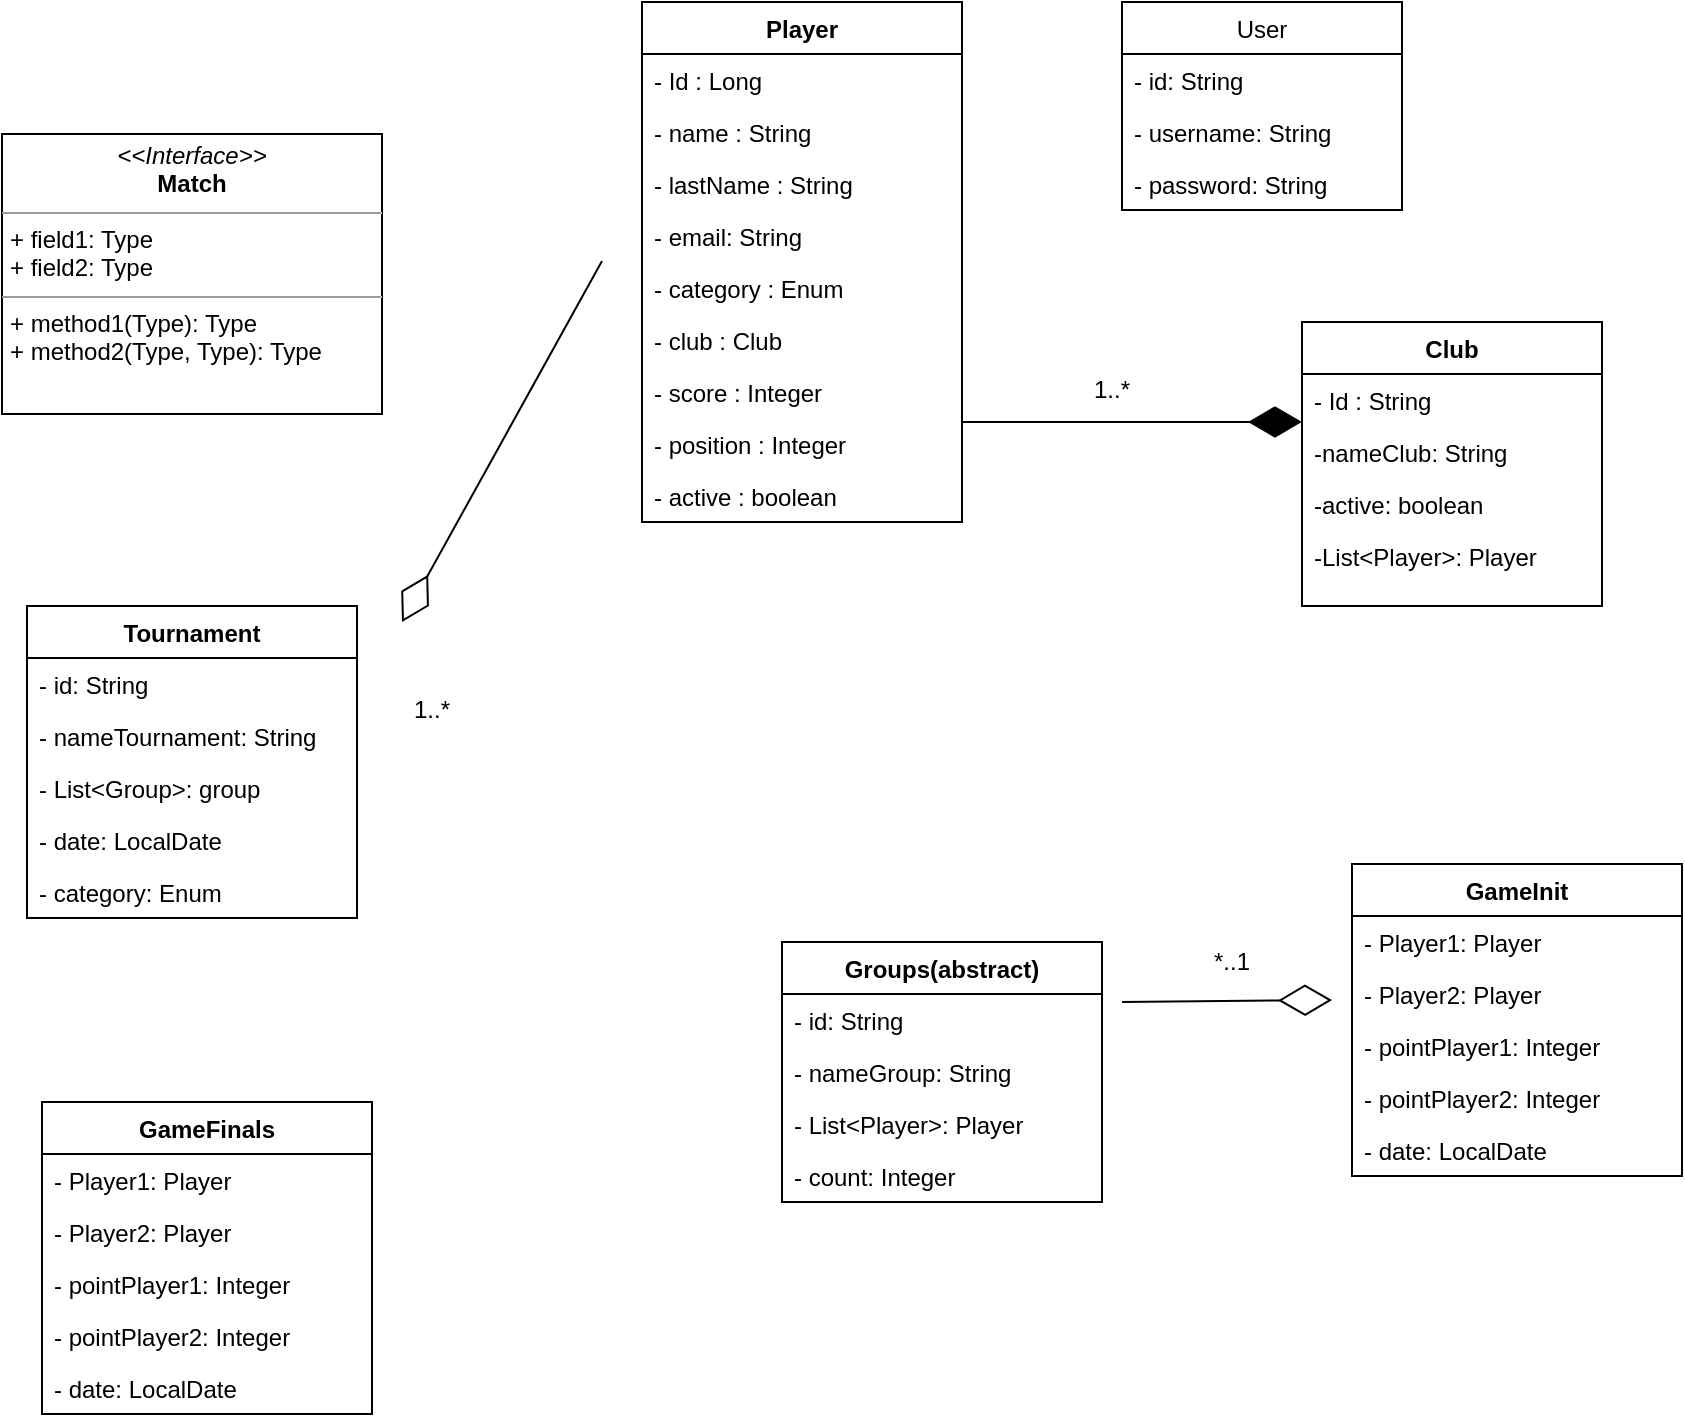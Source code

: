 <mxfile version="20.8.20" type="github">
  <diagram name="Page-1" id="c4acf3e9-155e-7222-9cf6-157b1a14988f">
    <mxGraphModel dx="1120" dy="444" grid="1" gridSize="10" guides="1" tooltips="1" connect="1" arrows="1" fold="1" page="1" pageScale="1" pageWidth="850" pageHeight="1100" background="none" math="0" shadow="0">
      <root>
        <mxCell id="0" />
        <mxCell id="1" parent="0" />
        <mxCell id="aGHP5oKlIyI7vVa59qsw-11" value="Player" style="swimlane;fontStyle=1;align=center;verticalAlign=top;childLayout=stackLayout;horizontal=1;startSize=26;horizontalStack=0;resizeParent=1;resizeParentMax=0;resizeLast=0;collapsible=1;marginBottom=0;" parent="1" vertex="1">
          <mxGeometry x="330" y="50" width="160" height="260" as="geometry" />
        </mxCell>
        <mxCell id="aGHP5oKlIyI7vVa59qsw-22" value="- Id : Long" style="text;strokeColor=none;fillColor=none;align=left;verticalAlign=top;spacingLeft=4;spacingRight=4;overflow=hidden;rotatable=0;points=[[0,0.5],[1,0.5]];portConstraint=eastwest;" parent="aGHP5oKlIyI7vVa59qsw-11" vertex="1">
          <mxGeometry y="26" width="160" height="26" as="geometry" />
        </mxCell>
        <mxCell id="aGHP5oKlIyI7vVa59qsw-67" value="- name : String&#xa;" style="text;strokeColor=none;fillColor=none;align=left;verticalAlign=top;spacingLeft=4;spacingRight=4;overflow=hidden;rotatable=0;points=[[0,0.5],[1,0.5]];portConstraint=eastwest;" parent="aGHP5oKlIyI7vVa59qsw-11" vertex="1">
          <mxGeometry y="52" width="160" height="26" as="geometry" />
        </mxCell>
        <mxCell id="aGHP5oKlIyI7vVa59qsw-77" value="- lastName : String&#xa;" style="text;strokeColor=none;fillColor=none;align=left;verticalAlign=top;spacingLeft=4;spacingRight=4;overflow=hidden;rotatable=0;points=[[0,0.5],[1,0.5]];portConstraint=eastwest;" parent="aGHP5oKlIyI7vVa59qsw-11" vertex="1">
          <mxGeometry y="78" width="160" height="26" as="geometry" />
        </mxCell>
        <mxCell id="aGHP5oKlIyI7vVa59qsw-23" value="- email: String&#xa;" style="text;strokeColor=none;fillColor=none;align=left;verticalAlign=top;spacingLeft=4;spacingRight=4;overflow=hidden;rotatable=0;points=[[0,0.5],[1,0.5]];portConstraint=eastwest;" parent="aGHP5oKlIyI7vVa59qsw-11" vertex="1">
          <mxGeometry y="104" width="160" height="26" as="geometry" />
        </mxCell>
        <mxCell id="aGHP5oKlIyI7vVa59qsw-29" value="- category : Enum&#xa;" style="text;strokeColor=none;fillColor=none;align=left;verticalAlign=top;spacingLeft=4;spacingRight=4;overflow=hidden;rotatable=0;points=[[0,0.5],[1,0.5]];portConstraint=eastwest;" parent="aGHP5oKlIyI7vVa59qsw-11" vertex="1">
          <mxGeometry y="130" width="160" height="26" as="geometry" />
        </mxCell>
        <mxCell id="aGHP5oKlIyI7vVa59qsw-41" value="- club : Club&#xa;" style="text;strokeColor=none;fillColor=none;align=left;verticalAlign=top;spacingLeft=4;spacingRight=4;overflow=hidden;rotatable=0;points=[[0,0.5],[1,0.5]];portConstraint=eastwest;" parent="aGHP5oKlIyI7vVa59qsw-11" vertex="1">
          <mxGeometry y="156" width="160" height="26" as="geometry" />
        </mxCell>
        <mxCell id="aGHP5oKlIyI7vVa59qsw-60" value="- score : Integer&#xa;" style="text;strokeColor=none;fillColor=none;align=left;verticalAlign=top;spacingLeft=4;spacingRight=4;overflow=hidden;rotatable=0;points=[[0,0.5],[1,0.5]];portConstraint=eastwest;" parent="aGHP5oKlIyI7vVa59qsw-11" vertex="1">
          <mxGeometry y="182" width="160" height="26" as="geometry" />
        </mxCell>
        <mxCell id="aGHP5oKlIyI7vVa59qsw-42" value="- position : Integer&#xa;" style="text;strokeColor=none;fillColor=none;align=left;verticalAlign=top;spacingLeft=4;spacingRight=4;overflow=hidden;rotatable=0;points=[[0,0.5],[1,0.5]];portConstraint=eastwest;" parent="aGHP5oKlIyI7vVa59qsw-11" vertex="1">
          <mxGeometry y="208" width="160" height="26" as="geometry" />
        </mxCell>
        <mxCell id="aGHP5oKlIyI7vVa59qsw-12" value="- active : boolean&#xa;" style="text;strokeColor=none;fillColor=none;align=left;verticalAlign=top;spacingLeft=4;spacingRight=4;overflow=hidden;rotatable=0;points=[[0,0.5],[1,0.5]];portConstraint=eastwest;" parent="aGHP5oKlIyI7vVa59qsw-11" vertex="1">
          <mxGeometry y="234" width="160" height="26" as="geometry" />
        </mxCell>
        <mxCell id="aGHP5oKlIyI7vVa59qsw-30" value="Club" style="swimlane;fontStyle=1;align=center;verticalAlign=top;childLayout=stackLayout;horizontal=1;startSize=26;horizontalStack=0;resizeParent=1;resizeParentMax=0;resizeLast=0;collapsible=1;marginBottom=0;" parent="1" vertex="1">
          <mxGeometry x="660" y="210" width="150" height="142" as="geometry" />
        </mxCell>
        <mxCell id="aGHP5oKlIyI7vVa59qsw-36" value="- Id : String" style="text;strokeColor=none;fillColor=none;align=left;verticalAlign=top;spacingLeft=4;spacingRight=4;overflow=hidden;rotatable=0;points=[[0,0.5],[1,0.5]];portConstraint=eastwest;" parent="aGHP5oKlIyI7vVa59qsw-30" vertex="1">
          <mxGeometry y="26" width="150" height="26" as="geometry" />
        </mxCell>
        <mxCell id="aGHP5oKlIyI7vVa59qsw-37" value="-nameClub: String&#xa;" style="text;strokeColor=none;fillColor=none;align=left;verticalAlign=top;spacingLeft=4;spacingRight=4;overflow=hidden;rotatable=0;points=[[0,0.5],[1,0.5]];portConstraint=eastwest;" parent="aGHP5oKlIyI7vVa59qsw-30" vertex="1">
          <mxGeometry y="52" width="150" height="26" as="geometry" />
        </mxCell>
        <mxCell id="aGHP5oKlIyI7vVa59qsw-53" value="-active: boolean&#xa;" style="text;strokeColor=none;fillColor=none;align=left;verticalAlign=top;spacingLeft=4;spacingRight=4;overflow=hidden;rotatable=0;points=[[0,0.5],[1,0.5]];portConstraint=eastwest;" parent="aGHP5oKlIyI7vVa59qsw-30" vertex="1">
          <mxGeometry y="78" width="150" height="26" as="geometry" />
        </mxCell>
        <mxCell id="lN_yU59QIsLF4l6UsCMG-71" value="-List&lt;Player&gt;: Player&#xa;" style="text;strokeColor=none;fillColor=none;align=left;verticalAlign=top;spacingLeft=4;spacingRight=4;overflow=hidden;rotatable=0;points=[[0,0.5],[1,0.5]];portConstraint=eastwest;" vertex="1" parent="aGHP5oKlIyI7vVa59qsw-30">
          <mxGeometry y="104" width="150" height="26" as="geometry" />
        </mxCell>
        <mxCell id="aGHP5oKlIyI7vVa59qsw-31" value="&#xa;" style="text;strokeColor=none;fillColor=none;align=left;verticalAlign=top;spacingLeft=4;spacingRight=4;overflow=hidden;rotatable=0;points=[[0,0.5],[1,0.5]];portConstraint=eastwest;" parent="aGHP5oKlIyI7vVa59qsw-30" vertex="1">
          <mxGeometry y="130" width="150" height="12" as="geometry" />
        </mxCell>
        <mxCell id="aGHP5oKlIyI7vVa59qsw-51" value="" style="endArrow=diamondThin;endFill=1;endSize=24;html=1;rounded=0;" parent="1" edge="1">
          <mxGeometry width="160" relative="1" as="geometry">
            <mxPoint x="490" y="260" as="sourcePoint" />
            <mxPoint x="660" y="260" as="targetPoint" />
          </mxGeometry>
        </mxCell>
        <mxCell id="aGHP5oKlIyI7vVa59qsw-68" value="User" style="swimlane;fontStyle=0;childLayout=stackLayout;horizontal=1;startSize=26;fillColor=none;horizontalStack=0;resizeParent=1;resizeParentMax=0;resizeLast=0;collapsible=1;marginBottom=0;" parent="1" vertex="1">
          <mxGeometry x="570" y="50" width="140" height="104" as="geometry" />
        </mxCell>
        <mxCell id="aGHP5oKlIyI7vVa59qsw-69" value="- id: String" style="text;strokeColor=none;fillColor=none;align=left;verticalAlign=top;spacingLeft=4;spacingRight=4;overflow=hidden;rotatable=0;points=[[0,0.5],[1,0.5]];portConstraint=eastwest;" parent="aGHP5oKlIyI7vVa59qsw-68" vertex="1">
          <mxGeometry y="26" width="140" height="26" as="geometry" />
        </mxCell>
        <mxCell id="aGHP5oKlIyI7vVa59qsw-70" value="- username: String" style="text;strokeColor=none;fillColor=none;align=left;verticalAlign=top;spacingLeft=4;spacingRight=4;overflow=hidden;rotatable=0;points=[[0,0.5],[1,0.5]];portConstraint=eastwest;" parent="aGHP5oKlIyI7vVa59qsw-68" vertex="1">
          <mxGeometry y="52" width="140" height="26" as="geometry" />
        </mxCell>
        <mxCell id="aGHP5oKlIyI7vVa59qsw-71" value="- password: String" style="text;strokeColor=none;fillColor=none;align=left;verticalAlign=top;spacingLeft=4;spacingRight=4;overflow=hidden;rotatable=0;points=[[0,0.5],[1,0.5]];portConstraint=eastwest;" parent="aGHP5oKlIyI7vVa59qsw-68" vertex="1">
          <mxGeometry y="78" width="140" height="26" as="geometry" />
        </mxCell>
        <mxCell id="aGHP5oKlIyI7vVa59qsw-79" value="Tournament" style="swimlane;fontStyle=1;align=center;verticalAlign=top;childLayout=stackLayout;horizontal=1;startSize=26;horizontalStack=0;resizeParent=1;resizeParentMax=0;resizeLast=0;collapsible=1;marginBottom=0;" parent="1" vertex="1">
          <mxGeometry x="22.5" y="352" width="165" height="156" as="geometry" />
        </mxCell>
        <mxCell id="aGHP5oKlIyI7vVa59qsw-84" value="- id: String" style="text;strokeColor=none;fillColor=none;align=left;verticalAlign=top;spacingLeft=4;spacingRight=4;overflow=hidden;rotatable=0;points=[[0,0.5],[1,0.5]];portConstraint=eastwest;" parent="aGHP5oKlIyI7vVa59qsw-79" vertex="1">
          <mxGeometry y="26" width="165" height="26" as="geometry" />
        </mxCell>
        <mxCell id="lN_yU59QIsLF4l6UsCMG-72" value="- nameTournament: String" style="text;strokeColor=none;fillColor=none;align=left;verticalAlign=top;spacingLeft=4;spacingRight=4;overflow=hidden;rotatable=0;points=[[0,0.5],[1,0.5]];portConstraint=eastwest;" vertex="1" parent="aGHP5oKlIyI7vVa59qsw-79">
          <mxGeometry y="52" width="165" height="26" as="geometry" />
        </mxCell>
        <mxCell id="lN_yU59QIsLF4l6UsCMG-84" value="- List&lt;Group&gt;: group" style="text;strokeColor=none;fillColor=none;align=left;verticalAlign=top;spacingLeft=4;spacingRight=4;overflow=hidden;rotatable=0;points=[[0,0.5],[1,0.5]];portConstraint=eastwest;" vertex="1" parent="aGHP5oKlIyI7vVa59qsw-79">
          <mxGeometry y="78" width="165" height="26" as="geometry" />
        </mxCell>
        <mxCell id="aGHP5oKlIyI7vVa59qsw-88" value="- date: LocalDate" style="text;strokeColor=none;fillColor=none;align=left;verticalAlign=top;spacingLeft=4;spacingRight=4;overflow=hidden;rotatable=0;points=[[0,0.5],[1,0.5]];portConstraint=eastwest;" parent="aGHP5oKlIyI7vVa59qsw-79" vertex="1">
          <mxGeometry y="104" width="165" height="26" as="geometry" />
        </mxCell>
        <mxCell id="IQOVlb8yQ3e7gv15u4pV-5" value="- category: Enum" style="text;strokeColor=none;fillColor=none;align=left;verticalAlign=top;spacingLeft=4;spacingRight=4;overflow=hidden;rotatable=0;points=[[0,0.5],[1,0.5]];portConstraint=eastwest;" parent="aGHP5oKlIyI7vVa59qsw-79" vertex="1">
          <mxGeometry y="130" width="165" height="26" as="geometry" />
        </mxCell>
        <mxCell id="aGHP5oKlIyI7vVa59qsw-89" value="GameInit" style="swimlane;fontStyle=1;align=center;verticalAlign=top;childLayout=stackLayout;horizontal=1;startSize=26;horizontalStack=0;resizeParent=1;resizeParentMax=0;resizeLast=0;collapsible=1;marginBottom=0;" parent="1" vertex="1">
          <mxGeometry x="685" y="481" width="165" height="156" as="geometry" />
        </mxCell>
        <mxCell id="IQOVlb8yQ3e7gv15u4pV-2" value="- Player1: Player&#xa;" style="text;strokeColor=none;fillColor=none;align=left;verticalAlign=top;spacingLeft=4;spacingRight=4;overflow=hidden;rotatable=0;points=[[0,0.5],[1,0.5]];portConstraint=eastwest;" parent="aGHP5oKlIyI7vVa59qsw-89" vertex="1">
          <mxGeometry y="26" width="165" height="26" as="geometry" />
        </mxCell>
        <mxCell id="lN_yU59QIsLF4l6UsCMG-1" value="- Player2: Player&#xa;" style="text;strokeColor=none;fillColor=none;align=left;verticalAlign=top;spacingLeft=4;spacingRight=4;overflow=hidden;rotatable=0;points=[[0,0.5],[1,0.5]];portConstraint=eastwest;" vertex="1" parent="aGHP5oKlIyI7vVa59qsw-89">
          <mxGeometry y="52" width="165" height="26" as="geometry" />
        </mxCell>
        <mxCell id="lN_yU59QIsLF4l6UsCMG-2" value="- pointPlayer1: Integer&#xa;" style="text;strokeColor=none;fillColor=none;align=left;verticalAlign=top;spacingLeft=4;spacingRight=4;overflow=hidden;rotatable=0;points=[[0,0.5],[1,0.5]];portConstraint=eastwest;" vertex="1" parent="aGHP5oKlIyI7vVa59qsw-89">
          <mxGeometry y="78" width="165" height="26" as="geometry" />
        </mxCell>
        <mxCell id="lN_yU59QIsLF4l6UsCMG-15" value="- pointPlayer2: Integer&#xa;" style="text;strokeColor=none;fillColor=none;align=left;verticalAlign=top;spacingLeft=4;spacingRight=4;overflow=hidden;rotatable=0;points=[[0,0.5],[1,0.5]];portConstraint=eastwest;" vertex="1" parent="aGHP5oKlIyI7vVa59qsw-89">
          <mxGeometry y="104" width="165" height="26" as="geometry" />
        </mxCell>
        <mxCell id="IQOVlb8yQ3e7gv15u4pV-3" value="- date: LocalDate&#xa;" style="text;strokeColor=none;fillColor=none;align=left;verticalAlign=top;spacingLeft=4;spacingRight=4;overflow=hidden;rotatable=0;points=[[0,0.5],[1,0.5]];portConstraint=eastwest;" parent="aGHP5oKlIyI7vVa59qsw-89" vertex="1">
          <mxGeometry y="130" width="165" height="26" as="geometry" />
        </mxCell>
        <mxCell id="IQOVlb8yQ3e7gv15u4pV-10" value="Groups(abstract)" style="swimlane;fontStyle=1;align=center;verticalAlign=top;childLayout=stackLayout;horizontal=1;startSize=26;horizontalStack=0;resizeParent=1;resizeParentMax=0;resizeLast=0;collapsible=1;marginBottom=0;" parent="1" vertex="1">
          <mxGeometry x="400" y="520" width="160" height="130" as="geometry" />
        </mxCell>
        <mxCell id="IQOVlb8yQ3e7gv15u4pV-14" value="- id: String" style="text;strokeColor=none;fillColor=none;align=left;verticalAlign=top;spacingLeft=4;spacingRight=4;overflow=hidden;rotatable=0;points=[[0,0.5],[1,0.5]];portConstraint=eastwest;" parent="IQOVlb8yQ3e7gv15u4pV-10" vertex="1">
          <mxGeometry y="26" width="160" height="26" as="geometry" />
        </mxCell>
        <mxCell id="IQOVlb8yQ3e7gv15u4pV-29" value="- nameGroup: String" style="text;strokeColor=none;fillColor=none;align=left;verticalAlign=top;spacingLeft=4;spacingRight=4;overflow=hidden;rotatable=0;points=[[0,0.5],[1,0.5]];portConstraint=eastwest;" parent="IQOVlb8yQ3e7gv15u4pV-10" vertex="1">
          <mxGeometry y="52" width="160" height="26" as="geometry" />
        </mxCell>
        <mxCell id="lN_yU59QIsLF4l6UsCMG-85" value="- List&lt;Player&gt;: Player" style="text;strokeColor=none;fillColor=none;align=left;verticalAlign=top;spacingLeft=4;spacingRight=4;overflow=hidden;rotatable=0;points=[[0,0.5],[1,0.5]];portConstraint=eastwest;" vertex="1" parent="IQOVlb8yQ3e7gv15u4pV-10">
          <mxGeometry y="78" width="160" height="26" as="geometry" />
        </mxCell>
        <mxCell id="lN_yU59QIsLF4l6UsCMG-36" value="- count: Integer" style="text;strokeColor=none;fillColor=none;align=left;verticalAlign=top;spacingLeft=4;spacingRight=4;overflow=hidden;rotatable=0;points=[[0,0.5],[1,0.5]];portConstraint=eastwest;" vertex="1" parent="IQOVlb8yQ3e7gv15u4pV-10">
          <mxGeometry y="104" width="160" height="26" as="geometry" />
        </mxCell>
        <mxCell id="IQOVlb8yQ3e7gv15u4pV-31" value="*..1" style="text;strokeColor=none;fillColor=none;align=left;verticalAlign=top;spacingLeft=4;spacingRight=4;overflow=hidden;rotatable=0;points=[[0,0.5],[1,0.5]];portConstraint=eastwest;" parent="1" vertex="1">
          <mxGeometry x="610" y="516" width="100" height="26" as="geometry" />
        </mxCell>
        <mxCell id="lN_yU59QIsLF4l6UsCMG-12" value="" style="endArrow=diamondThin;endFill=0;endSize=24;html=1;rounded=0;" edge="1" parent="1">
          <mxGeometry width="160" relative="1" as="geometry">
            <mxPoint x="570" y="550" as="sourcePoint" />
            <mxPoint x="675" y="549" as="targetPoint" />
          </mxGeometry>
        </mxCell>
        <mxCell id="lN_yU59QIsLF4l6UsCMG-14" value="1..*" style="text;strokeColor=none;fillColor=none;align=left;verticalAlign=top;spacingLeft=4;spacingRight=4;overflow=hidden;rotatable=0;points=[[0,0.5],[1,0.5]];portConstraint=eastwest;" vertex="1" parent="1">
          <mxGeometry x="210" y="390" width="100" height="26" as="geometry" />
        </mxCell>
        <mxCell id="lN_yU59QIsLF4l6UsCMG-16" value="GameFinals" style="swimlane;fontStyle=1;align=center;verticalAlign=top;childLayout=stackLayout;horizontal=1;startSize=26;horizontalStack=0;resizeParent=1;resizeParentMax=0;resizeLast=0;collapsible=1;marginBottom=0;" vertex="1" parent="1">
          <mxGeometry x="30" y="600" width="165" height="156" as="geometry" />
        </mxCell>
        <mxCell id="lN_yU59QIsLF4l6UsCMG-19" value="- Player1: Player&#xa;" style="text;strokeColor=none;fillColor=none;align=left;verticalAlign=top;spacingLeft=4;spacingRight=4;overflow=hidden;rotatable=0;points=[[0,0.5],[1,0.5]];portConstraint=eastwest;" vertex="1" parent="lN_yU59QIsLF4l6UsCMG-16">
          <mxGeometry y="26" width="165" height="26" as="geometry" />
        </mxCell>
        <mxCell id="lN_yU59QIsLF4l6UsCMG-20" value="- Player2: Player&#xa;" style="text;strokeColor=none;fillColor=none;align=left;verticalAlign=top;spacingLeft=4;spacingRight=4;overflow=hidden;rotatable=0;points=[[0,0.5],[1,0.5]];portConstraint=eastwest;" vertex="1" parent="lN_yU59QIsLF4l6UsCMG-16">
          <mxGeometry y="52" width="165" height="26" as="geometry" />
        </mxCell>
        <mxCell id="lN_yU59QIsLF4l6UsCMG-21" value="- pointPlayer1: Integer&#xa;" style="text;strokeColor=none;fillColor=none;align=left;verticalAlign=top;spacingLeft=4;spacingRight=4;overflow=hidden;rotatable=0;points=[[0,0.5],[1,0.5]];portConstraint=eastwest;" vertex="1" parent="lN_yU59QIsLF4l6UsCMG-16">
          <mxGeometry y="78" width="165" height="26" as="geometry" />
        </mxCell>
        <mxCell id="lN_yU59QIsLF4l6UsCMG-22" value="- pointPlayer2: Integer&#xa;" style="text;strokeColor=none;fillColor=none;align=left;verticalAlign=top;spacingLeft=4;spacingRight=4;overflow=hidden;rotatable=0;points=[[0,0.5],[1,0.5]];portConstraint=eastwest;" vertex="1" parent="lN_yU59QIsLF4l6UsCMG-16">
          <mxGeometry y="104" width="165" height="26" as="geometry" />
        </mxCell>
        <mxCell id="lN_yU59QIsLF4l6UsCMG-23" value="- date: LocalDate&#xa;" style="text;strokeColor=none;fillColor=none;align=left;verticalAlign=top;spacingLeft=4;spacingRight=4;overflow=hidden;rotatable=0;points=[[0,0.5],[1,0.5]];portConstraint=eastwest;" vertex="1" parent="lN_yU59QIsLF4l6UsCMG-16">
          <mxGeometry y="130" width="165" height="26" as="geometry" />
        </mxCell>
        <mxCell id="lN_yU59QIsLF4l6UsCMG-43" value="" style="endArrow=diamondThin;endFill=0;endSize=24;html=1;rounded=0;" edge="1" parent="1">
          <mxGeometry width="160" relative="1" as="geometry">
            <mxPoint x="310" y="179.5" as="sourcePoint" />
            <mxPoint x="210" y="360" as="targetPoint" />
          </mxGeometry>
        </mxCell>
        <mxCell id="lN_yU59QIsLF4l6UsCMG-75" value="1..*" style="text;strokeColor=none;fillColor=none;align=left;verticalAlign=top;spacingLeft=4;spacingRight=4;overflow=hidden;rotatable=0;points=[[0,0.5],[1,0.5]];portConstraint=eastwest;" vertex="1" parent="1">
          <mxGeometry x="550" y="230" width="100" height="26" as="geometry" />
        </mxCell>
        <mxCell id="lN_yU59QIsLF4l6UsCMG-83" value="&lt;p style=&quot;margin:0px;margin-top:4px;text-align:center;&quot;&gt;&lt;i&gt;&amp;lt;&amp;lt;Interface&amp;gt;&amp;gt;&lt;/i&gt;&lt;br&gt;&lt;b&gt;Match&lt;/b&gt;&lt;/p&gt;&lt;hr size=&quot;1&quot;&gt;&lt;p style=&quot;margin:0px;margin-left:4px;&quot;&gt;+ field1: Type&lt;br&gt;+ field2: Type&lt;/p&gt;&lt;hr size=&quot;1&quot;&gt;&lt;p style=&quot;margin:0px;margin-left:4px;&quot;&gt;+ method1(Type): Type&lt;br&gt;+ method2(Type, Type): Type&lt;/p&gt;" style="verticalAlign=top;align=left;overflow=fill;fontSize=12;fontFamily=Helvetica;html=1;" vertex="1" parent="1">
          <mxGeometry x="10" y="116" width="190" height="140" as="geometry" />
        </mxCell>
      </root>
    </mxGraphModel>
  </diagram>
</mxfile>
